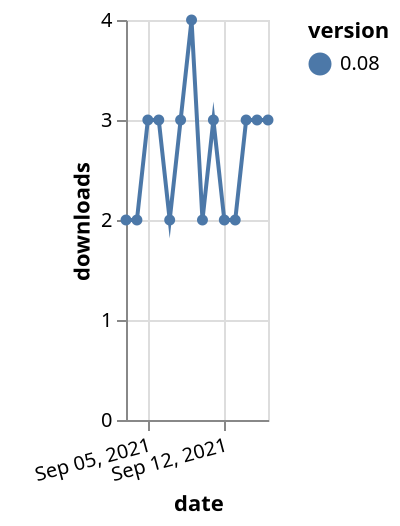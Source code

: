 {"$schema": "https://vega.github.io/schema/vega-lite/v5.json", "description": "A simple bar chart with embedded data.", "data": {"values": [{"date": "2021-09-03", "total": 4063, "delta": 2, "version": "0.08"}, {"date": "2021-09-04", "total": 4065, "delta": 2, "version": "0.08"}, {"date": "2021-09-05", "total": 4068, "delta": 3, "version": "0.08"}, {"date": "2021-09-06", "total": 4071, "delta": 3, "version": "0.08"}, {"date": "2021-09-07", "total": 4073, "delta": 2, "version": "0.08"}, {"date": "2021-09-08", "total": 4076, "delta": 3, "version": "0.08"}, {"date": "2021-09-09", "total": 4080, "delta": 4, "version": "0.08"}, {"date": "2021-09-10", "total": 4082, "delta": 2, "version": "0.08"}, {"date": "2021-09-11", "total": 4085, "delta": 3, "version": "0.08"}, {"date": "2021-09-12", "total": 4087, "delta": 2, "version": "0.08"}, {"date": "2021-09-13", "total": 4089, "delta": 2, "version": "0.08"}, {"date": "2021-09-14", "total": 4092, "delta": 3, "version": "0.08"}, {"date": "2021-09-15", "total": 4095, "delta": 3, "version": "0.08"}, {"date": "2021-09-16", "total": 4098, "delta": 3, "version": "0.08"}]}, "width": "container", "mark": {"type": "line", "point": {"filled": true}}, "encoding": {"x": {"field": "date", "type": "temporal", "timeUnit": "yearmonthdate", "title": "date", "axis": {"labelAngle": -15}}, "y": {"field": "delta", "type": "quantitative", "title": "downloads"}, "color": {"field": "version", "type": "nominal"}, "tooltip": {"field": "delta"}}}